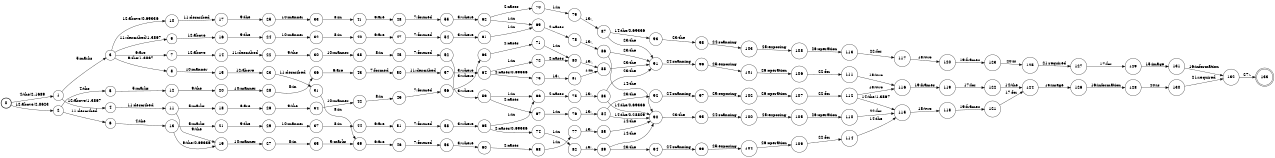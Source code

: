 digraph FST {
rankdir = LR;
size = "8.5,11";
label = "";
center = 1;
orientation = Portrait;
ranksep = "0.4";
nodesep = "0.25";
0 [label = "0", shape = circle, style = bold, fontsize = 14]
	0 -> 1 [label = "4:the/2.1689", fontsize = 14];
	0 -> 2 [label = "12:above/2.8623", fontsize = 14];
1 [label = "1", shape = circle, style = solid, fontsize = 14]
	1 -> 3 [label = "5:marks", fontsize = 14];
	1 -> 4 [label = "12:above/1.3867", fontsize = 14];
2 [label = "2", shape = circle, style = solid, fontsize = 14]
	2 -> 5 [label = "4:the", fontsize = 14];
	2 -> 6 [label = "11:described", fontsize = 14];
3 [label = "3", shape = circle, style = solid, fontsize = 14]
	3 -> 8 [label = "9:the/1.3867", fontsize = 14];
	3 -> 7 [label = "6:are", fontsize = 14];
	3 -> 9 [label = "11:described/1.3867", fontsize = 14];
	3 -> 10 [label = "12:above/0.69336", fontsize = 14];
4 [label = "4", shape = circle, style = solid, fontsize = 14]
	4 -> 11 [label = "11:described", fontsize = 14];
5 [label = "5", shape = circle, style = solid, fontsize = 14]
	5 -> 12 [label = "5:marks", fontsize = 14];
6 [label = "6", shape = circle, style = solid, fontsize = 14]
	6 -> 13 [label = "4:the", fontsize = 14];
7 [label = "7", shape = circle, style = solid, fontsize = 14]
	7 -> 14 [label = "12:above", fontsize = 14];
8 [label = "8", shape = circle, style = solid, fontsize = 14]
	8 -> 15 [label = "10:manner", fontsize = 14];
9 [label = "9", shape = circle, style = solid, fontsize = 14]
	9 -> 16 [label = "12:above", fontsize = 14];
10 [label = "10", shape = circle, style = solid, fontsize = 14]
	10 -> 17 [label = "11:described", fontsize = 14];
11 [label = "11", shape = circle, style = solid, fontsize = 14]
	11 -> 19 [label = "9:the", fontsize = 14];
	11 -> 18 [label = "5:marks", fontsize = 14];
12 [label = "12", shape = circle, style = solid, fontsize = 14]
	12 -> 20 [label = "9:the", fontsize = 14];
13 [label = "13", shape = circle, style = solid, fontsize = 14]
	13 -> 19 [label = "9:the/0.69336", fontsize = 14];
	13 -> 21 [label = "5:marks", fontsize = 14];
14 [label = "14", shape = circle, style = solid, fontsize = 14]
	14 -> 22 [label = "11:described", fontsize = 14];
15 [label = "15", shape = circle, style = solid, fontsize = 14]
	15 -> 23 [label = "12:above", fontsize = 14];
16 [label = "16", shape = circle, style = solid, fontsize = 14]
	16 -> 24 [label = "9:the", fontsize = 14];
17 [label = "17", shape = circle, style = solid, fontsize = 14]
	17 -> 25 [label = "9:the", fontsize = 14];
18 [label = "18", shape = circle, style = solid, fontsize = 14]
	18 -> 26 [label = "6:are", fontsize = 14];
19 [label = "19", shape = circle, style = solid, fontsize = 14]
	19 -> 27 [label = "10:manner", fontsize = 14];
20 [label = "20", shape = circle, style = solid, fontsize = 14]
	20 -> 28 [label = "10:manner", fontsize = 14];
21 [label = "21", shape = circle, style = solid, fontsize = 14]
	21 -> 29 [label = "9:the", fontsize = 14];
22 [label = "22", shape = circle, style = solid, fontsize = 14]
	22 -> 30 [label = "9:the", fontsize = 14];
23 [label = "23", shape = circle, style = solid, fontsize = 14]
	23 -> 31 [label = "11:described", fontsize = 14];
24 [label = "24", shape = circle, style = solid, fontsize = 14]
	24 -> 32 [label = "10:manner", fontsize = 14];
25 [label = "25", shape = circle, style = solid, fontsize = 14]
	25 -> 33 [label = "10:manner", fontsize = 14];
26 [label = "26", shape = circle, style = solid, fontsize = 14]
	26 -> 34 [label = "9:the", fontsize = 14];
27 [label = "27", shape = circle, style = solid, fontsize = 14]
	27 -> 35 [label = "8:in", fontsize = 14];
28 [label = "28", shape = circle, style = solid, fontsize = 14]
	28 -> 36 [label = "8:in", fontsize = 14];
29 [label = "29", shape = circle, style = solid, fontsize = 14]
	29 -> 37 [label = "10:manner", fontsize = 14];
30 [label = "30", shape = circle, style = solid, fontsize = 14]
	30 -> 38 [label = "10:manner", fontsize = 14];
31 [label = "31", shape = circle, style = solid, fontsize = 14]
	31 -> 39 [label = "8:in", fontsize = 14];
32 [label = "32", shape = circle, style = solid, fontsize = 14]
	32 -> 40 [label = "8:in", fontsize = 14];
33 [label = "33", shape = circle, style = solid, fontsize = 14]
	33 -> 41 [label = "8:in", fontsize = 14];
34 [label = "34", shape = circle, style = solid, fontsize = 14]
	34 -> 42 [label = "10:manner", fontsize = 14];
35 [label = "35", shape = circle, style = solid, fontsize = 14]
	35 -> 39 [label = "5:marks", fontsize = 14];
36 [label = "36", shape = circle, style = solid, fontsize = 14]
	36 -> 43 [label = "6:are", fontsize = 14];
37 [label = "37", shape = circle, style = solid, fontsize = 14]
	37 -> 44 [label = "8:in", fontsize = 14];
38 [label = "38", shape = circle, style = solid, fontsize = 14]
	38 -> 45 [label = "8:in", fontsize = 14];
39 [label = "39", shape = circle, style = solid, fontsize = 14]
	39 -> 46 [label = "6:are", fontsize = 14];
40 [label = "40", shape = circle, style = solid, fontsize = 14]
	40 -> 47 [label = "6:are", fontsize = 14];
41 [label = "41", shape = circle, style = solid, fontsize = 14]
	41 -> 48 [label = "6:are", fontsize = 14];
42 [label = "42", shape = circle, style = solid, fontsize = 14]
	42 -> 49 [label = "8:in", fontsize = 14];
43 [label = "43", shape = circle, style = solid, fontsize = 14]
	43 -> 50 [label = "7:formed", fontsize = 14];
44 [label = "44", shape = circle, style = solid, fontsize = 14]
	44 -> 51 [label = "6:are", fontsize = 14];
45 [label = "45", shape = circle, style = solid, fontsize = 14]
	45 -> 52 [label = "7:formed", fontsize = 14];
46 [label = "46", shape = circle, style = solid, fontsize = 14]
	46 -> 53 [label = "7:formed", fontsize = 14];
47 [label = "47", shape = circle, style = solid, fontsize = 14]
	47 -> 54 [label = "7:formed", fontsize = 14];
48 [label = "48", shape = circle, style = solid, fontsize = 14]
	48 -> 55 [label = "7:formed", fontsize = 14];
49 [label = "49", shape = circle, style = solid, fontsize = 14]
	49 -> 56 [label = "7:formed", fontsize = 14];
50 [label = "50", shape = circle, style = solid, fontsize = 14]
	50 -> 57 [label = "11:described", fontsize = 14];
51 [label = "51", shape = circle, style = solid, fontsize = 14]
	51 -> 58 [label = "7:formed", fontsize = 14];
52 [label = "52", shape = circle, style = solid, fontsize = 14]
	52 -> 59 [label = "3:where", fontsize = 14];
53 [label = "53", shape = circle, style = solid, fontsize = 14]
	53 -> 60 [label = "3:where", fontsize = 14];
54 [label = "54", shape = circle, style = solid, fontsize = 14]
	54 -> 61 [label = "3:where", fontsize = 14];
55 [label = "55", shape = circle, style = solid, fontsize = 14]
	55 -> 62 [label = "3:where", fontsize = 14];
56 [label = "56", shape = circle, style = solid, fontsize = 14]
	56 -> 63 [label = "3:where", fontsize = 14];
57 [label = "57", shape = circle, style = solid, fontsize = 14]
	57 -> 64 [label = "3:where", fontsize = 14];
58 [label = "58", shape = circle, style = solid, fontsize = 14]
	58 -> 65 [label = "3:where", fontsize = 14];
59 [label = "59", shape = circle, style = solid, fontsize = 14]
	59 -> 67 [label = "2:cases", fontsize = 14];
	59 -> 66 [label = "1:in", fontsize = 14];
60 [label = "60", shape = circle, style = solid, fontsize = 14]
	60 -> 68 [label = "2:cases", fontsize = 14];
61 [label = "61", shape = circle, style = solid, fontsize = 14]
	61 -> 69 [label = "1:in", fontsize = 14];
62 [label = "62", shape = circle, style = solid, fontsize = 14]
	62 -> 70 [label = "2:cases", fontsize = 14];
	62 -> 69 [label = "1:in", fontsize = 14];
63 [label = "63", shape = circle, style = solid, fontsize = 14]
	63 -> 71 [label = "2:cases", fontsize = 14];
64 [label = "64", shape = circle, style = solid, fontsize = 14]
	64 -> 73 [label = "2:cases/0.69336", fontsize = 14];
	64 -> 72 [label = "1:in", fontsize = 14];
65 [label = "65", shape = circle, style = solid, fontsize = 14]
	65 -> 74 [label = "2:cases/0.69336", fontsize = 14];
	65 -> 66 [label = "1:in", fontsize = 14];
66 [label = "66", shape = circle, style = solid, fontsize = 14]
	66 -> 75 [label = "2:cases", fontsize = 14];
67 [label = "67", shape = circle, style = solid, fontsize = 14]
	67 -> 76 [label = "1:in", fontsize = 14];
68 [label = "68", shape = circle, style = solid, fontsize = 14]
	68 -> 77 [label = "1:in", fontsize = 14];
69 [label = "69", shape = circle, style = solid, fontsize = 14]
	69 -> 78 [label = "2:cases", fontsize = 14];
70 [label = "70", shape = circle, style = solid, fontsize = 14]
	70 -> 79 [label = "1:in", fontsize = 14];
71 [label = "71", shape = circle, style = solid, fontsize = 14]
	71 -> 80 [label = "1:in", fontsize = 14];
72 [label = "72", shape = circle, style = solid, fontsize = 14]
	72 -> 80 [label = "2:cases", fontsize = 14];
73 [label = "73", shape = circle, style = solid, fontsize = 14]
	73 -> 81 [label = "13:,", fontsize = 14];
74 [label = "74", shape = circle, style = solid, fontsize = 14]
	74 -> 82 [label = "1:in", fontsize = 14];
75 [label = "75", shape = circle, style = solid, fontsize = 14]
	75 -> 83 [label = "13:,", fontsize = 14];
76 [label = "76", shape = circle, style = solid, fontsize = 14]
	76 -> 84 [label = "13:,", fontsize = 14];
77 [label = "77", shape = circle, style = solid, fontsize = 14]
	77 -> 85 [label = "13:,", fontsize = 14];
78 [label = "78", shape = circle, style = solid, fontsize = 14]
	78 -> 86 [label = "13:,", fontsize = 14];
79 [label = "79", shape = circle, style = solid, fontsize = 14]
	79 -> 87 [label = "13:,", fontsize = 14];
80 [label = "80", shape = circle, style = solid, fontsize = 14]
	80 -> 88 [label = "13:,", fontsize = 14];
81 [label = "81", shape = circle, style = solid, fontsize = 14]
	81 -> 88 [label = "1:in", fontsize = 14];
82 [label = "82", shape = circle, style = solid, fontsize = 14]
	82 -> 89 [label = "13:,", fontsize = 14];
83 [label = "83", shape = circle, style = solid, fontsize = 14]
	83 -> 90 [label = "14:the/0.69336", fontsize = 14];
	83 -> 91 [label = "23:the", fontsize = 14];
84 [label = "84", shape = circle, style = solid, fontsize = 14]
	84 -> 90 [label = "14:the/0.28809", fontsize = 14];
	84 -> 92 [label = "23:the", fontsize = 14];
85 [label = "85", shape = circle, style = solid, fontsize = 14]
	85 -> 90 [label = "14:the", fontsize = 14];
86 [label = "86", shape = circle, style = solid, fontsize = 14]
	86 -> 91 [label = "23:the", fontsize = 14];
	86 -> 90 [label = "14:the", fontsize = 14];
87 [label = "87", shape = circle, style = solid, fontsize = 14]
	87 -> 91 [label = "23:the", fontsize = 14];
	87 -> 93 [label = "14:the/0.69336", fontsize = 14];
88 [label = "88", shape = circle, style = solid, fontsize = 14]
	88 -> 91 [label = "23:the", fontsize = 14];
89 [label = "89", shape = circle, style = solid, fontsize = 14]
	89 -> 90 [label = "14:the", fontsize = 14];
	89 -> 94 [label = "23:the", fontsize = 14];
90 [label = "90", shape = circle, style = solid, fontsize = 14]
	90 -> 95 [label = "23:the", fontsize = 14];
91 [label = "91", shape = circle, style = solid, fontsize = 14]
	91 -> 96 [label = "24:scanning", fontsize = 14];
92 [label = "92", shape = circle, style = solid, fontsize = 14]
	92 -> 97 [label = "24:scanning", fontsize = 14];
93 [label = "93", shape = circle, style = solid, fontsize = 14]
	93 -> 98 [label = "23:the", fontsize = 14];
94 [label = "94", shape = circle, style = solid, fontsize = 14]
	94 -> 99 [label = "24:scanning", fontsize = 14];
95 [label = "95", shape = circle, style = solid, fontsize = 14]
	95 -> 100 [label = "24:scanning", fontsize = 14];
96 [label = "96", shape = circle, style = solid, fontsize = 14]
	96 -> 101 [label = "25:exposing", fontsize = 14];
97 [label = "97", shape = circle, style = solid, fontsize = 14]
	97 -> 102 [label = "25:exposing", fontsize = 14];
98 [label = "98", shape = circle, style = solid, fontsize = 14]
	98 -> 103 [label = "24:scanning", fontsize = 14];
99 [label = "99", shape = circle, style = solid, fontsize = 14]
	99 -> 104 [label = "25:exposing", fontsize = 14];
100 [label = "100", shape = circle, style = solid, fontsize = 14]
	100 -> 105 [label = "25:exposing", fontsize = 14];
101 [label = "101", shape = circle, style = solid, fontsize = 14]
	101 -> 106 [label = "26:operation", fontsize = 14];
102 [label = "102", shape = circle, style = solid, fontsize = 14]
	102 -> 107 [label = "26:operation", fontsize = 14];
103 [label = "103", shape = circle, style = solid, fontsize = 14]
	103 -> 108 [label = "25:exposing", fontsize = 14];
104 [label = "104", shape = circle, style = solid, fontsize = 14]
	104 -> 109 [label = "26:operation", fontsize = 14];
105 [label = "105", shape = circle, style = solid, fontsize = 14]
	105 -> 110 [label = "26:operation", fontsize = 14];
106 [label = "106", shape = circle, style = solid, fontsize = 14]
	106 -> 111 [label = "22:for", fontsize = 14];
107 [label = "107", shape = circle, style = solid, fontsize = 14]
	107 -> 112 [label = "22:for", fontsize = 14];
108 [label = "108", shape = circle, style = solid, fontsize = 14]
	108 -> 113 [label = "26:operation", fontsize = 14];
109 [label = "109", shape = circle, style = solid, fontsize = 14]
	109 -> 114 [label = "22:for", fontsize = 14];
110 [label = "110", shape = circle, style = solid, fontsize = 14]
	110 -> 115 [label = "22:for", fontsize = 14];
111 [label = "111", shape = circle, style = solid, fontsize = 14]
	111 -> 116 [label = "18:two", fontsize = 14];
112 [label = "112", shape = circle, style = solid, fontsize = 14]
	112 -> 115 [label = "14:the/1.3867", fontsize = 14];
	112 -> 116 [label = "18:two", fontsize = 14];
113 [label = "113", shape = circle, style = solid, fontsize = 14]
	113 -> 117 [label = "22:for", fontsize = 14];
114 [label = "114", shape = circle, style = solid, fontsize = 14]
	114 -> 115 [label = "14:the", fontsize = 14];
115 [label = "115", shape = circle, style = solid, fontsize = 14]
	115 -> 118 [label = "18:two", fontsize = 14];
116 [label = "116", shape = circle, style = solid, fontsize = 14]
	116 -> 119 [label = "19:frames", fontsize = 14];
117 [label = "117", shape = circle, style = solid, fontsize = 14]
	117 -> 120 [label = "18:two", fontsize = 14];
118 [label = "118", shape = circle, style = solid, fontsize = 14]
	118 -> 121 [label = "19:frames", fontsize = 14];
119 [label = "119", shape = circle, style = solid, fontsize = 14]
	119 -> 122 [label = "17:for", fontsize = 14];
120 [label = "120", shape = circle, style = solid, fontsize = 14]
	120 -> 123 [label = "19:frames", fontsize = 14];
121 [label = "121", shape = circle, style = solid, fontsize = 14]
	121 -> 124 [label = "17:for", fontsize = 14];
122 [label = "122", shape = circle, style = solid, fontsize = 14]
	122 -> 124 [label = "14:the", fontsize = 14];
123 [label = "123", shape = circle, style = solid, fontsize = 14]
	123 -> 125 [label = "20:is", fontsize = 14];
124 [label = "124", shape = circle, style = solid, fontsize = 14]
	124 -> 126 [label = "15:image", fontsize = 14];
125 [label = "125", shape = circle, style = solid, fontsize = 14]
	125 -> 127 [label = "21:required", fontsize = 14];
126 [label = "126", shape = circle, style = solid, fontsize = 14]
	126 -> 128 [label = "16:information", fontsize = 14];
127 [label = "127", shape = circle, style = solid, fontsize = 14]
	127 -> 129 [label = "17:for", fontsize = 14];
128 [label = "128", shape = circle, style = solid, fontsize = 14]
	128 -> 130 [label = "20:is", fontsize = 14];
129 [label = "129", shape = circle, style = solid, fontsize = 14]
	129 -> 131 [label = "15:image", fontsize = 14];
130 [label = "130", shape = circle, style = solid, fontsize = 14]
	130 -> 132 [label = "21:required", fontsize = 14];
131 [label = "131", shape = circle, style = solid, fontsize = 14]
	131 -> 132 [label = "16:information", fontsize = 14];
132 [label = "132", shape = circle, style = solid, fontsize = 14]
	132 -> 133 [label = "27:.", fontsize = 14];
133 [label = "133", shape = doublecircle, style = solid, fontsize = 14]
}
